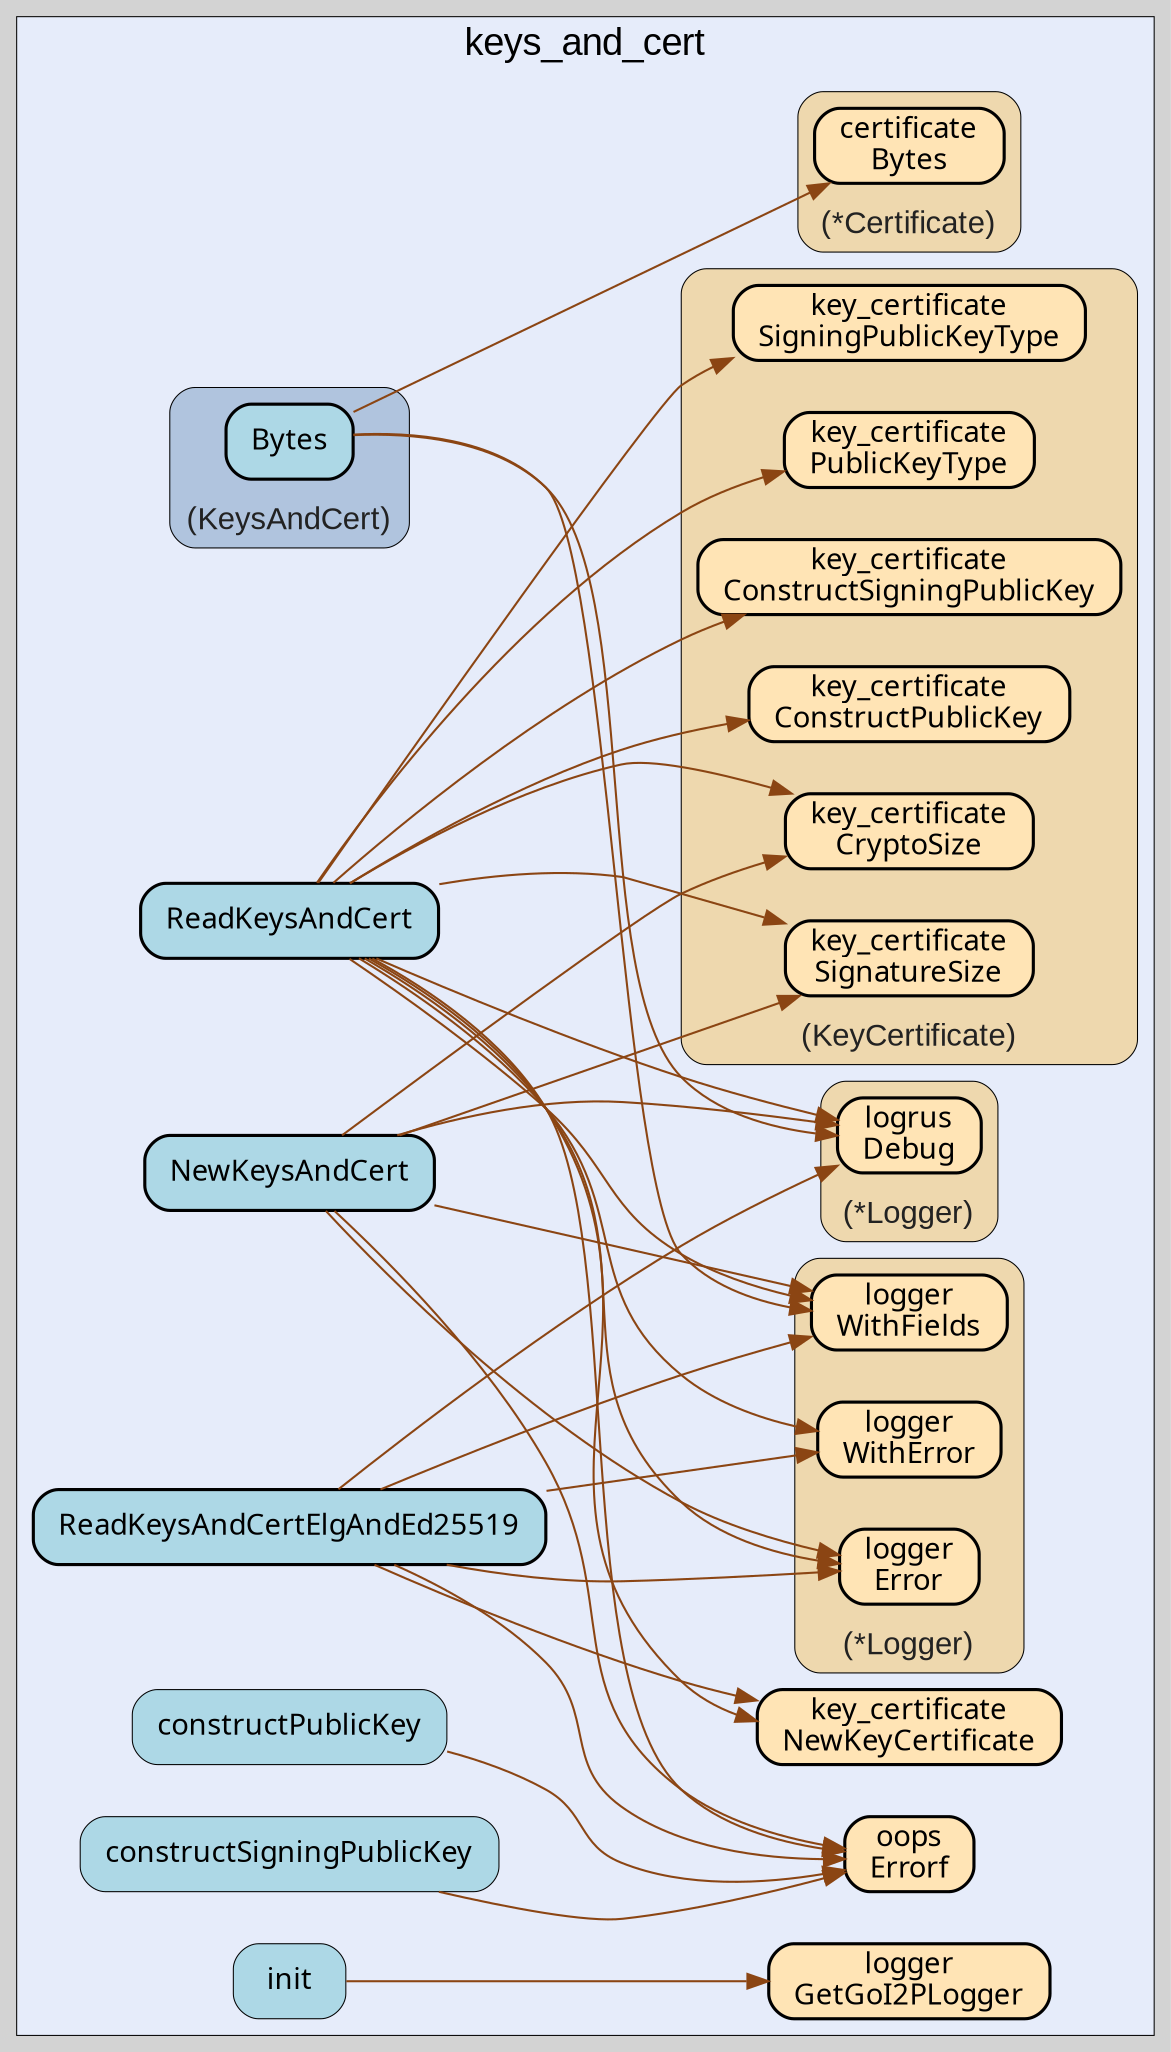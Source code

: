 digraph gocallvis {
    label="";
    labeljust="l";
    fontname="Arial";
    fontsize="14";
    rankdir="LR";
    bgcolor="lightgray";
    style="solid";
    penwidth="0.5";
    pad="0.0";
    nodesep="0.35";

    node [shape="box" style="filled,rounded" fillcolor="honeydew" fontname="Verdana" penwidth="1.0" margin="0.16,0.0"];
    edge [minlen="2"]

    subgraph "cluster_focus" {
        bgcolor="#e6ecfa";
label="keys_and_cert";
labelloc="t";
labeljust="c";
fontsize="18";
        
        "github.com/go-i2p/common/keys_and_cert.ReadKeysAndCert" [ fillcolor="lightblue" label="ReadKeysAndCert" penwidth="1.5" tooltip="github.com/go-i2p/common/keys_and_cert.ReadKeysAndCert | defined in keys_and_cert_struct.go:201\nat keys_and_cert_struct.go:255: calling [(github.com/go-i2p/common/key_certificate.KeyCertificate).PublicKeyType]\nat keys_and_cert_struct.go:217: calling [github.com/samber/oops.Errorf]\nat keys_and_cert_struct.go:221: calling [github.com/go-i2p/common/key_certificate.NewKeyCertificate]\nat keys_and_cert_struct.go:202: calling [(*github.com/go-i2p/logger.Logger).WithFields]\nat keys_and_cert_struct.go:211: calling [(*github.com/go-i2p/logger.Logger).WithFields]\nat keys_and_cert_struct.go:254: calling [(*github.com/go-i2p/logger.Logger).WithFields]\nat keys_and_cert_struct.go:228: calling [(github.com/go-i2p/common/key_certificate.KeyCertificate).CryptoSize]\nat keys_and_cert_struct.go:246: calling [(github.com/go-i2p/common/key_certificate.KeyCertificate).ConstructSigningPublicKey]\nat keys_and_cert_struct.go:223: calling [(*github.com/go-i2p/logger.Logger).WithError]\nat keys_and_cert_struct.go:234: calling [(*github.com/go-i2p/logger.Logger).WithError]\nat keys_and_cert_struct.go:250: calling [(*github.com/go-i2p/logger.Logger).WithError]\nat keys_and_cert_struct.go:256: calling [(github.com/go-i2p/common/key_certificate.KeyCertificate).SigningPublicKeyType]\nat keys_and_cert_struct.go:204: calling [(*github.com/sirupsen/logrus.Logger).Debug]\nat keys_and_cert_struct.go:259: calling [(*github.com/sirupsen/logrus.Logger).Debug]\nat keys_and_cert_struct.go:216: calling [(*github.com/go-i2p/logger.Logger).Error]\nat keys_and_cert_struct.go:223: calling [(*github.com/go-i2p/logger.Logger).Error]\nat keys_and_cert_struct.go:234: calling [(*github.com/go-i2p/logger.Logger).Error]\nat keys_and_cert_struct.go:250: calling [(*github.com/go-i2p/logger.Logger).Error]\nat keys_and_cert_struct.go:229: calling [(github.com/go-i2p/common/key_certificate.KeyCertificate).SignatureSize]\nat keys_and_cert_struct.go:232: calling [(github.com/go-i2p/common/key_certificate.KeyCertificate).ConstructPublicKey]" ]
        "github.com/samber/oops.Errorf" [ fillcolor="moccasin" label="oops\nErrorf" penwidth="1.5" tooltip="github.com/samber/oops.Errorf | defined in oops.go:34" ]
        "github.com/go-i2p/common/key_certificate.NewKeyCertificate" [ fillcolor="moccasin" label="key_certificate\nNewKeyCertificate" penwidth="1.5" tooltip="github.com/go-i2p/common/key_certificate.NewKeyCertificate | defined in key_certificate_struct.go:57" ]
        "github.com/go-i2p/common/keys_and_cert.ReadKeysAndCertElgAndEd25519" [ tooltip="github.com/go-i2p/common/keys_and_cert.ReadKeysAndCertElgAndEd25519 | defined in keys_and_cert_struct.go:265\nat keys_and_cert_struct.go:281: calling [github.com/samber/oops.Errorf]\nat keys_and_cert_struct.go:292: calling [github.com/samber/oops.Errorf]\nat keys_and_cert_struct.go:308: calling [github.com/samber/oops.Errorf]\nat keys_and_cert_struct.go:282: calling [(*github.com/go-i2p/logger.Logger).WithError]\nat keys_and_cert_struct.go:293: calling [(*github.com/go-i2p/logger.Logger).WithError]\nat keys_and_cert_struct.go:309: calling [(*github.com/go-i2p/logger.Logger).WithError]\nat keys_and_cert_struct.go:319: calling [(*github.com/go-i2p/logger.Logger).WithError]\nat keys_and_cert_struct.go:317: calling [github.com/go-i2p/common/key_certificate.NewKeyCertificate]\nat keys_and_cert_struct.go:266: calling [(*github.com/go-i2p/logger.Logger).WithFields]\nat keys_and_cert_struct.go:323: calling [(*github.com/go-i2p/logger.Logger).WithFields]\nat keys_and_cert_struct.go:282: calling [(*github.com/go-i2p/logger.Logger).Error]\nat keys_and_cert_struct.go:293: calling [(*github.com/go-i2p/logger.Logger).Error]\nat keys_and_cert_struct.go:309: calling [(*github.com/go-i2p/logger.Logger).Error]\nat keys_and_cert_struct.go:319: calling [(*github.com/go-i2p/logger.Logger).Error]\nat keys_and_cert_struct.go:268: calling [(*github.com/sirupsen/logrus.Logger).Debug]\nat keys_and_cert_struct.go:328: calling [(*github.com/sirupsen/logrus.Logger).Debug]" fillcolor="lightblue" label="ReadKeysAndCertElgAndEd25519" penwidth="1.5" ]
        "github.com/go-i2p/common/keys_and_cert.NewKeysAndCert" [ label="NewKeysAndCert" penwidth="1.5" tooltip="github.com/go-i2p/common/keys_and_cert.NewKeysAndCert | defined in keys_and_cert_struct.go:80\nat keys_and_cert_struct.go:86: calling [(*github.com/sirupsen/logrus.Logger).Debug]\nat keys_and_cert_struct.go:89: calling [(*github.com/go-i2p/logger.Logger).Error]\nat keys_and_cert_struct.go:103: calling [(*github.com/go-i2p/logger.Logger).Error]\nat keys_and_cert_struct.go:114: calling [(*github.com/go-i2p/logger.Logger).Error]\nat keys_and_cert_struct.go:125: calling [(*github.com/go-i2p/logger.Logger).Error]\nat keys_and_cert_struct.go:90: calling [github.com/samber/oops.Errorf]\nat keys_and_cert_struct.go:104: calling [github.com/samber/oops.Errorf]\nat keys_and_cert_struct.go:115: calling [github.com/samber/oops.Errorf]\nat keys_and_cert_struct.go:126: calling [github.com/samber/oops.Errorf]\nat keys_and_cert_struct.go:100: calling [(*github.com/go-i2p/logger.Logger).WithFields]\nat keys_and_cert_struct.go:111: calling [(*github.com/go-i2p/logger.Logger).WithFields]\nat keys_and_cert_struct.go:122: calling [(*github.com/go-i2p/logger.Logger).WithFields]\nat keys_and_cert_struct.go:95: calling [(github.com/go-i2p/common/key_certificate.KeyCertificate).SignatureSize]\nat keys_and_cert_struct.go:94: calling [(github.com/go-i2p/common/key_certificate.KeyCertificate).CryptoSize]" fillcolor="lightblue" ]
        "github.com/go-i2p/common/keys_and_cert.constructPublicKey" [ fillcolor="lightblue" label="constructPublicKey" penwidth="0.5" tooltip="github.com/go-i2p/common/keys_and_cert.constructPublicKey | defined in utils.go:14\nat utils.go:25: calling [github.com/samber/oops.Errorf]\nat utils.go:18: calling [github.com/samber/oops.Errorf]" ]
        "github.com/go-i2p/common/keys_and_cert.init" [ fillcolor="lightblue" label="init" penwidth="0.5" tooltip="github.com/go-i2p/common/keys_and_cert.init | defined in .:0\nat keys_and_cert_struct.go:16: calling [github.com/go-i2p/logger.GetGoI2PLogger]" ]
        "github.com/go-i2p/logger.GetGoI2PLogger" [ fillcolor="moccasin" label="logger\nGetGoI2PLogger" penwidth="1.5" tooltip="github.com/go-i2p/logger.GetGoI2PLogger | defined in log.go:120" ]
        "github.com/go-i2p/common/keys_and_cert.constructSigningPublicKey" [ label="constructSigningPublicKey" penwidth="0.5" tooltip="github.com/go-i2p/common/keys_and_cert.constructSigningPublicKey | defined in utils.go:30\nat utils.go:39: calling [github.com/samber/oops.Errorf]\nat utils.go:34: calling [github.com/samber/oops.Errorf]" fillcolor="lightblue" ]
        
        subgraph "cluster_*github.com/go-i2p/common/certificate.Certificate" {
        fillcolor="wheat2";
label="(*Certificate)";
tooltip="type: *github.com/go-i2p/common/certificate.Certificate";
penwidth="0.5";
fontsize="15";
fontcolor="#222222";
labelloc="b";
style="rounded,filled";
        
        "(*github.com/go-i2p/common/certificate.Certificate).Bytes" [ fillcolor="moccasin" label="certificate\nBytes" penwidth="1.5" tooltip="(*github.com/go-i2p/common/certificate.Certificate).Bytes | defined in certificate_struct.go:142" ]
        
    }

        subgraph "cluster_*github.com/go-i2p/logger.Logger" {
        fontsize="15";
fontcolor="#222222";
labelloc="b";
style="rounded,filled";
fillcolor="wheat2";
label="(*Logger)";
tooltip="type: *github.com/go-i2p/logger.Logger";
penwidth="0.5";
        
        "(*github.com/go-i2p/logger.Logger).WithFields" [ fillcolor="moccasin" label="logger\nWithFields" penwidth="1.5" tooltip="(*github.com/go-i2p/logger.Logger).WithFields | defined in log.go:60" ]
        "(*github.com/go-i2p/logger.Logger).Error" [ fillcolor="moccasin" label="logger\nError" penwidth="1.5" tooltip="(*github.com/go-i2p/logger.Logger).Error | defined in log.go:42" ]
        "(*github.com/go-i2p/logger.Logger).WithError" [ fillcolor="moccasin" label="logger\nWithError" penwidth="1.5" tooltip="(*github.com/go-i2p/logger.Logger).WithError | defined in log.go:66" ]
        
    }

        subgraph "cluster_*github.com/sirupsen/logrus.Logger" {
        fillcolor="wheat2";
label="(*Logger)";
tooltip="type: *github.com/sirupsen/logrus.Logger";
penwidth="0.5";
fontsize="15";
fontcolor="#222222";
labelloc="b";
style="rounded,filled";
        
        "(*github.com/sirupsen/logrus.Logger).Debug" [ fillcolor="moccasin" label="logrus\nDebug" penwidth="1.5" tooltip="(*github.com/sirupsen/logrus.Logger).Debug | defined in logger.go:221" ]
        
    }

        subgraph "cluster_github.com/go-i2p/common/key_certificate.KeyCertificate" {
        style="rounded,filled";
fillcolor="wheat2";
label="(KeyCertificate)";
tooltip="type: github.com/go-i2p/common/key_certificate.KeyCertificate";
penwidth="0.5";
fontsize="15";
fontcolor="#222222";
labelloc="b";
        
        "(github.com/go-i2p/common/key_certificate.KeyCertificate).CryptoSize" [ label="key_certificate\nCryptoSize" penwidth="1.5" tooltip="(github.com/go-i2p/common/key_certificate.KeyCertificate).CryptoSize | defined in key_certificate_struct.go:402" fillcolor="moccasin" ]
        "(github.com/go-i2p/common/key_certificate.KeyCertificate).SignatureSize" [ fillcolor="moccasin" label="key_certificate\nSignatureSize" penwidth="1.5" tooltip="(github.com/go-i2p/common/key_certificate.KeyCertificate).SignatureSize | defined in key_certificate_struct.go:370" ]
        "(github.com/go-i2p/common/key_certificate.KeyCertificate).ConstructPublicKey" [ fillcolor="moccasin" label="key_certificate\nConstructPublicKey" penwidth="1.5" tooltip="(github.com/go-i2p/common/key_certificate.KeyCertificate).ConstructPublicKey | defined in key_certificate_struct.go:182" ]
        "(github.com/go-i2p/common/key_certificate.KeyCertificate).ConstructSigningPublicKey" [ fillcolor="moccasin" label="key_certificate\nConstructSigningPublicKey" penwidth="1.5" tooltip="(github.com/go-i2p/common/key_certificate.KeyCertificate).ConstructSigningPublicKey | defined in key_certificate_struct.go:266" ]
        "(github.com/go-i2p/common/key_certificate.KeyCertificate).PublicKeyType" [ label="key_certificate\nPublicKeyType" penwidth="1.5" tooltip="(github.com/go-i2p/common/key_certificate.KeyCertificate).PublicKeyType | defined in key_certificate_struct.go:172" fillcolor="moccasin" ]
        "(github.com/go-i2p/common/key_certificate.KeyCertificate).SigningPublicKeyType" [ fillcolor="moccasin" label="key_certificate\nSigningPublicKeyType" penwidth="1.5" tooltip="(github.com/go-i2p/common/key_certificate.KeyCertificate).SigningPublicKeyType | defined in key_certificate_struct.go:163" ]
        
    }

        subgraph "cluster_github.com/go-i2p/common/keys_and_cert.KeysAndCert" {
        style="rounded,filled";
label="(KeysAndCert)";
tooltip="type: github.com/go-i2p/common/keys_and_cert.KeysAndCert";
penwidth="0.5";
fontcolor="#222222";
fillcolor="lightsteelblue";
fontsize="15";
labelloc="b";
        
        "(github.com/go-i2p/common/keys_and_cert.KeysAndCert).Bytes" [ label="Bytes" penwidth="1.5" tooltip="(github.com/go-i2p/common/keys_and_cert.KeysAndCert).Bytes | defined in keys_and_cert_struct.go:146\nat keys_and_cert_struct.go:172: calling [(*github.com/go-i2p/logger.Logger).WithFields]\nat keys_and_cert_struct.go:180: calling [(*github.com/sirupsen/logrus.Logger).Debug]\nat keys_and_cert_struct.go:168: calling [(*github.com/go-i2p/common/certificate.Certificate).Bytes]\nat keys_and_cert_struct.go:169: calling [(*github.com/go-i2p/common/certificate.Certificate).Bytes]" fillcolor="lightblue" ]
        
    }

    }

    "github.com/go-i2p/common/keys_and_cert.ReadKeysAndCert" -> "(github.com/go-i2p/common/key_certificate.KeyCertificate).PublicKeyType" [ color="saddlebrown" tooltip="at keys_and_cert_struct.go:255: calling [(github.com/go-i2p/common/key_certificate.KeyCertificate).PublicKeyType]" ]
    "github.com/go-i2p/common/keys_and_cert.ReadKeysAndCert" -> "github.com/samber/oops.Errorf" [ color="saddlebrown" tooltip="at keys_and_cert_struct.go:217: calling [github.com/samber/oops.Errorf]" ]
    "github.com/go-i2p/common/keys_and_cert.init" -> "github.com/go-i2p/logger.GetGoI2PLogger" [ color="saddlebrown" tooltip="at keys_and_cert_struct.go:16: calling [github.com/go-i2p/logger.GetGoI2PLogger]" ]
    "github.com/go-i2p/common/keys_and_cert.ReadKeysAndCert" -> "github.com/go-i2p/common/key_certificate.NewKeyCertificate" [ color="saddlebrown" tooltip="at keys_and_cert_struct.go:221: calling [github.com/go-i2p/common/key_certificate.NewKeyCertificate]" ]
    "github.com/go-i2p/common/keys_and_cert.NewKeysAndCert" -> "(*github.com/sirupsen/logrus.Logger).Debug" [ color="saddlebrown" tooltip="at keys_and_cert_struct.go:86: calling [(*github.com/sirupsen/logrus.Logger).Debug]" ]
    "(github.com/go-i2p/common/keys_and_cert.KeysAndCert).Bytes" -> "(*github.com/go-i2p/logger.Logger).WithFields" [ color="saddlebrown" tooltip="at keys_and_cert_struct.go:172: calling [(*github.com/go-i2p/logger.Logger).WithFields]" ]
    "github.com/go-i2p/common/keys_and_cert.NewKeysAndCert" -> "(*github.com/go-i2p/logger.Logger).Error" [ color="saddlebrown" tooltip="at keys_and_cert_struct.go:89: calling [(*github.com/go-i2p/logger.Logger).Error]\nat keys_and_cert_struct.go:103: calling [(*github.com/go-i2p/logger.Logger).Error]\nat keys_and_cert_struct.go:114: calling [(*github.com/go-i2p/logger.Logger).Error]\nat keys_and_cert_struct.go:125: calling [(*github.com/go-i2p/logger.Logger).Error]" ]
    "github.com/go-i2p/common/keys_and_cert.constructPublicKey" -> "github.com/samber/oops.Errorf" [ color="saddlebrown" tooltip="at utils.go:25: calling [github.com/samber/oops.Errorf]\nat utils.go:18: calling [github.com/samber/oops.Errorf]" ]
    "(github.com/go-i2p/common/keys_and_cert.KeysAndCert).Bytes" -> "(*github.com/sirupsen/logrus.Logger).Debug" [ color="saddlebrown" tooltip="at keys_and_cert_struct.go:180: calling [(*github.com/sirupsen/logrus.Logger).Debug]" ]
    "github.com/go-i2p/common/keys_and_cert.constructSigningPublicKey" -> "github.com/samber/oops.Errorf" [ color="saddlebrown" tooltip="at utils.go:39: calling [github.com/samber/oops.Errorf]\nat utils.go:34: calling [github.com/samber/oops.Errorf]" ]
    "github.com/go-i2p/common/keys_and_cert.ReadKeysAndCertElgAndEd25519" -> "github.com/samber/oops.Errorf" [ tooltip="at keys_and_cert_struct.go:281: calling [github.com/samber/oops.Errorf]\nat keys_and_cert_struct.go:292: calling [github.com/samber/oops.Errorf]\nat keys_and_cert_struct.go:308: calling [github.com/samber/oops.Errorf]" color="saddlebrown" ]
    "github.com/go-i2p/common/keys_and_cert.ReadKeysAndCertElgAndEd25519" -> "(*github.com/go-i2p/logger.Logger).WithError" [ color="saddlebrown" tooltip="at keys_and_cert_struct.go:282: calling [(*github.com/go-i2p/logger.Logger).WithError]\nat keys_and_cert_struct.go:293: calling [(*github.com/go-i2p/logger.Logger).WithError]\nat keys_and_cert_struct.go:309: calling [(*github.com/go-i2p/logger.Logger).WithError]\nat keys_and_cert_struct.go:319: calling [(*github.com/go-i2p/logger.Logger).WithError]" ]
    "github.com/go-i2p/common/keys_and_cert.ReadKeysAndCert" -> "(*github.com/go-i2p/logger.Logger).WithFields" [ color="saddlebrown" tooltip="at keys_and_cert_struct.go:202: calling [(*github.com/go-i2p/logger.Logger).WithFields]\nat keys_and_cert_struct.go:211: calling [(*github.com/go-i2p/logger.Logger).WithFields]\nat keys_and_cert_struct.go:254: calling [(*github.com/go-i2p/logger.Logger).WithFields]" ]
    "github.com/go-i2p/common/keys_and_cert.ReadKeysAndCert" -> "(github.com/go-i2p/common/key_certificate.KeyCertificate).CryptoSize" [ color="saddlebrown" tooltip="at keys_and_cert_struct.go:228: calling [(github.com/go-i2p/common/key_certificate.KeyCertificate).CryptoSize]" ]
    "github.com/go-i2p/common/keys_and_cert.ReadKeysAndCert" -> "(github.com/go-i2p/common/key_certificate.KeyCertificate).ConstructSigningPublicKey" [ color="saddlebrown" tooltip="at keys_and_cert_struct.go:246: calling [(github.com/go-i2p/common/key_certificate.KeyCertificate).ConstructSigningPublicKey]" ]
    "github.com/go-i2p/common/keys_and_cert.ReadKeysAndCertElgAndEd25519" -> "github.com/go-i2p/common/key_certificate.NewKeyCertificate" [ color="saddlebrown" tooltip="at keys_and_cert_struct.go:317: calling [github.com/go-i2p/common/key_certificate.NewKeyCertificate]" ]
    "github.com/go-i2p/common/keys_and_cert.NewKeysAndCert" -> "github.com/samber/oops.Errorf" [ color="saddlebrown" tooltip="at keys_and_cert_struct.go:90: calling [github.com/samber/oops.Errorf]\nat keys_and_cert_struct.go:104: calling [github.com/samber/oops.Errorf]\nat keys_and_cert_struct.go:115: calling [github.com/samber/oops.Errorf]\nat keys_and_cert_struct.go:126: calling [github.com/samber/oops.Errorf]" ]
    "github.com/go-i2p/common/keys_and_cert.ReadKeysAndCert" -> "(*github.com/go-i2p/logger.Logger).WithError" [ color="saddlebrown" tooltip="at keys_and_cert_struct.go:223: calling [(*github.com/go-i2p/logger.Logger).WithError]\nat keys_and_cert_struct.go:234: calling [(*github.com/go-i2p/logger.Logger).WithError]\nat keys_and_cert_struct.go:250: calling [(*github.com/go-i2p/logger.Logger).WithError]" ]
    "github.com/go-i2p/common/keys_and_cert.NewKeysAndCert" -> "(*github.com/go-i2p/logger.Logger).WithFields" [ color="saddlebrown" tooltip="at keys_and_cert_struct.go:100: calling [(*github.com/go-i2p/logger.Logger).WithFields]\nat keys_and_cert_struct.go:111: calling [(*github.com/go-i2p/logger.Logger).WithFields]\nat keys_and_cert_struct.go:122: calling [(*github.com/go-i2p/logger.Logger).WithFields]" ]
    "github.com/go-i2p/common/keys_and_cert.ReadKeysAndCert" -> "(github.com/go-i2p/common/key_certificate.KeyCertificate).SigningPublicKeyType" [ color="saddlebrown" tooltip="at keys_and_cert_struct.go:256: calling [(github.com/go-i2p/common/key_certificate.KeyCertificate).SigningPublicKeyType]" ]
    "github.com/go-i2p/common/keys_and_cert.ReadKeysAndCertElgAndEd25519" -> "(*github.com/go-i2p/logger.Logger).WithFields" [ color="saddlebrown" tooltip="at keys_and_cert_struct.go:266: calling [(*github.com/go-i2p/logger.Logger).WithFields]\nat keys_and_cert_struct.go:323: calling [(*github.com/go-i2p/logger.Logger).WithFields]" ]
    "github.com/go-i2p/common/keys_and_cert.ReadKeysAndCert" -> "(*github.com/sirupsen/logrus.Logger).Debug" [ color="saddlebrown" tooltip="at keys_and_cert_struct.go:204: calling [(*github.com/sirupsen/logrus.Logger).Debug]\nat keys_and_cert_struct.go:259: calling [(*github.com/sirupsen/logrus.Logger).Debug]" ]
    "github.com/go-i2p/common/keys_and_cert.ReadKeysAndCert" -> "(*github.com/go-i2p/logger.Logger).Error" [ color="saddlebrown" tooltip="at keys_and_cert_struct.go:216: calling [(*github.com/go-i2p/logger.Logger).Error]\nat keys_and_cert_struct.go:223: calling [(*github.com/go-i2p/logger.Logger).Error]\nat keys_and_cert_struct.go:234: calling [(*github.com/go-i2p/logger.Logger).Error]\nat keys_and_cert_struct.go:250: calling [(*github.com/go-i2p/logger.Logger).Error]" ]
    "github.com/go-i2p/common/keys_and_cert.ReadKeysAndCert" -> "(github.com/go-i2p/common/key_certificate.KeyCertificate).SignatureSize" [ color="saddlebrown" tooltip="at keys_and_cert_struct.go:229: calling [(github.com/go-i2p/common/key_certificate.KeyCertificate).SignatureSize]" ]
    "github.com/go-i2p/common/keys_and_cert.ReadKeysAndCert" -> "(github.com/go-i2p/common/key_certificate.KeyCertificate).ConstructPublicKey" [ color="saddlebrown" tooltip="at keys_and_cert_struct.go:232: calling [(github.com/go-i2p/common/key_certificate.KeyCertificate).ConstructPublicKey]" ]
    "github.com/go-i2p/common/keys_and_cert.ReadKeysAndCertElgAndEd25519" -> "(*github.com/go-i2p/logger.Logger).Error" [ color="saddlebrown" tooltip="at keys_and_cert_struct.go:282: calling [(*github.com/go-i2p/logger.Logger).Error]\nat keys_and_cert_struct.go:293: calling [(*github.com/go-i2p/logger.Logger).Error]\nat keys_and_cert_struct.go:309: calling [(*github.com/go-i2p/logger.Logger).Error]\nat keys_and_cert_struct.go:319: calling [(*github.com/go-i2p/logger.Logger).Error]" ]
    "github.com/go-i2p/common/keys_and_cert.NewKeysAndCert" -> "(github.com/go-i2p/common/key_certificate.KeyCertificate).SignatureSize" [ color="saddlebrown" tooltip="at keys_and_cert_struct.go:95: calling [(github.com/go-i2p/common/key_certificate.KeyCertificate).SignatureSize]" ]
    "github.com/go-i2p/common/keys_and_cert.ReadKeysAndCertElgAndEd25519" -> "(*github.com/sirupsen/logrus.Logger).Debug" [ color="saddlebrown" tooltip="at keys_and_cert_struct.go:268: calling [(*github.com/sirupsen/logrus.Logger).Debug]\nat keys_and_cert_struct.go:328: calling [(*github.com/sirupsen/logrus.Logger).Debug]" ]
    "github.com/go-i2p/common/keys_and_cert.NewKeysAndCert" -> "(github.com/go-i2p/common/key_certificate.KeyCertificate).CryptoSize" [ color="saddlebrown" tooltip="at keys_and_cert_struct.go:94: calling [(github.com/go-i2p/common/key_certificate.KeyCertificate).CryptoSize]" ]
    "(github.com/go-i2p/common/keys_and_cert.KeysAndCert).Bytes" -> "(*github.com/go-i2p/common/certificate.Certificate).Bytes" [ color="saddlebrown" tooltip="at keys_and_cert_struct.go:168: calling [(*github.com/go-i2p/common/certificate.Certificate).Bytes]\nat keys_and_cert_struct.go:169: calling [(*github.com/go-i2p/common/certificate.Certificate).Bytes]" ]
}
